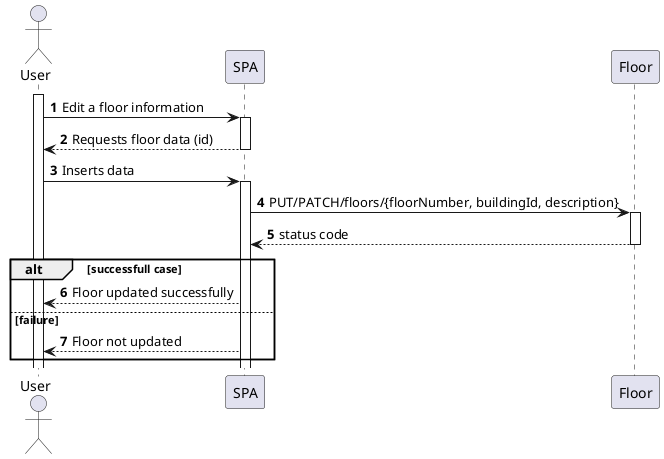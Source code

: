 @startuml

autonumber

Actor User
activate User
User -> SPA : Edit a floor information
activate SPA

SPA --> User : Requests floor data (id)
deactivate SPA

User -> SPA : Inserts data
activate SPA

SPA -> Floor : PUT/PATCH/floors/{floorNumber, buildingId, description}
activate Floor

Floor --> SPA : status code
deactivate Floor

alt successfull case
    SPA --> User : Floor updated successfully
else failure
    SPA --> User : Floor not updated
end


@enduml
